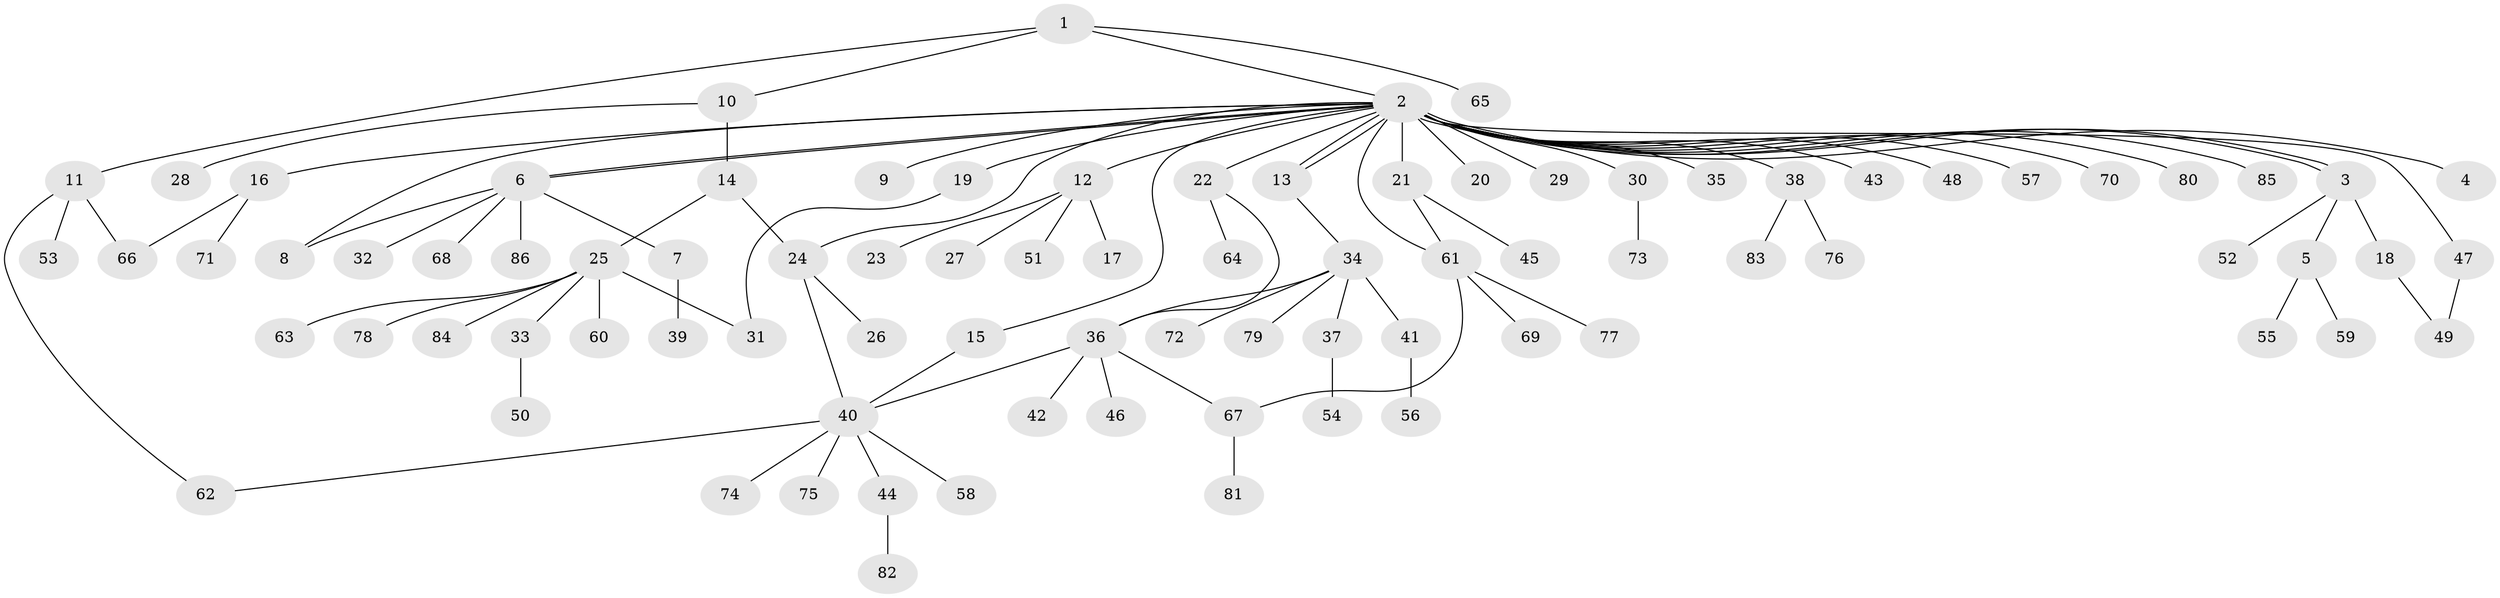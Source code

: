 // coarse degree distribution, {27: 0.0196078431372549, 3: 0.11764705882352941, 1: 0.5294117647058824, 2: 0.23529411764705882, 4: 0.0392156862745098, 5: 0.0392156862745098, 6: 0.0196078431372549}
// Generated by graph-tools (version 1.1) at 2025/18/03/04/25 18:18:22]
// undirected, 86 vertices, 99 edges
graph export_dot {
graph [start="1"]
  node [color=gray90,style=filled];
  1;
  2;
  3;
  4;
  5;
  6;
  7;
  8;
  9;
  10;
  11;
  12;
  13;
  14;
  15;
  16;
  17;
  18;
  19;
  20;
  21;
  22;
  23;
  24;
  25;
  26;
  27;
  28;
  29;
  30;
  31;
  32;
  33;
  34;
  35;
  36;
  37;
  38;
  39;
  40;
  41;
  42;
  43;
  44;
  45;
  46;
  47;
  48;
  49;
  50;
  51;
  52;
  53;
  54;
  55;
  56;
  57;
  58;
  59;
  60;
  61;
  62;
  63;
  64;
  65;
  66;
  67;
  68;
  69;
  70;
  71;
  72;
  73;
  74;
  75;
  76;
  77;
  78;
  79;
  80;
  81;
  82;
  83;
  84;
  85;
  86;
  1 -- 2;
  1 -- 10;
  1 -- 11;
  1 -- 65;
  2 -- 3;
  2 -- 3;
  2 -- 4;
  2 -- 6;
  2 -- 6;
  2 -- 8;
  2 -- 9;
  2 -- 12;
  2 -- 13;
  2 -- 13;
  2 -- 15;
  2 -- 16;
  2 -- 19;
  2 -- 20;
  2 -- 21;
  2 -- 22;
  2 -- 24;
  2 -- 29;
  2 -- 30;
  2 -- 35;
  2 -- 38;
  2 -- 43;
  2 -- 47;
  2 -- 48;
  2 -- 57;
  2 -- 61;
  2 -- 70;
  2 -- 80;
  2 -- 85;
  3 -- 5;
  3 -- 18;
  3 -- 52;
  5 -- 55;
  5 -- 59;
  6 -- 7;
  6 -- 8;
  6 -- 32;
  6 -- 68;
  6 -- 86;
  7 -- 39;
  10 -- 14;
  10 -- 28;
  11 -- 53;
  11 -- 62;
  11 -- 66;
  12 -- 17;
  12 -- 23;
  12 -- 27;
  12 -- 51;
  13 -- 34;
  14 -- 24;
  14 -- 25;
  15 -- 40;
  16 -- 66;
  16 -- 71;
  18 -- 49;
  19 -- 31;
  21 -- 45;
  21 -- 61;
  22 -- 36;
  22 -- 64;
  24 -- 26;
  24 -- 40;
  25 -- 31;
  25 -- 33;
  25 -- 60;
  25 -- 63;
  25 -- 78;
  25 -- 84;
  30 -- 73;
  33 -- 50;
  34 -- 36;
  34 -- 37;
  34 -- 41;
  34 -- 72;
  34 -- 79;
  36 -- 40;
  36 -- 42;
  36 -- 46;
  36 -- 67;
  37 -- 54;
  38 -- 76;
  38 -- 83;
  40 -- 44;
  40 -- 58;
  40 -- 62;
  40 -- 74;
  40 -- 75;
  41 -- 56;
  44 -- 82;
  47 -- 49;
  61 -- 67;
  61 -- 69;
  61 -- 77;
  67 -- 81;
}
